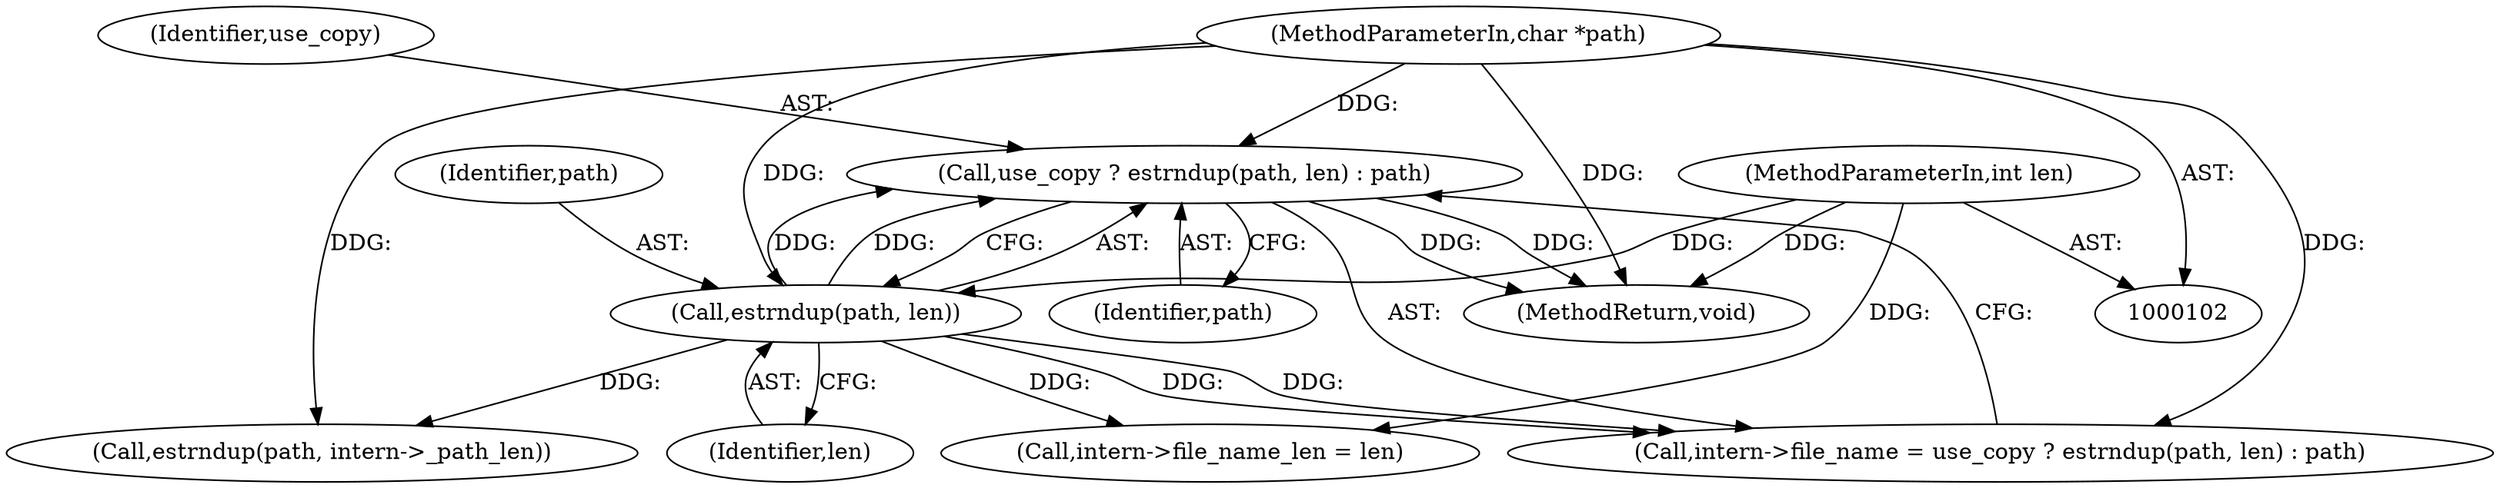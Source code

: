 digraph "0_php-src_7245bff300d3fa8bacbef7897ff080a6f1c23eba?w=1_52@API" {
"1000123" [label="(Call,use_copy ? estrndup(path, len) : path)"];
"1000125" [label="(Call,estrndup(path, len))"];
"1000104" [label="(MethodParameterIn,char *path)"];
"1000105" [label="(MethodParameterIn,int len)"];
"1000104" [label="(MethodParameterIn,char *path)"];
"1000219" [label="(Call,estrndup(path, intern->_path_len))"];
"1000125" [label="(Call,estrndup(path, len))"];
"1000124" [label="(Identifier,use_copy)"];
"1000129" [label="(Call,intern->file_name_len = len)"];
"1000127" [label="(Identifier,len)"];
"1000119" [label="(Call,intern->file_name = use_copy ? estrndup(path, len) : path)"];
"1000123" [label="(Call,use_copy ? estrndup(path, len) : path)"];
"1000128" [label="(Identifier,path)"];
"1000105" [label="(MethodParameterIn,int len)"];
"1000126" [label="(Identifier,path)"];
"1000224" [label="(MethodReturn,void)"];
"1000123" -> "1000119"  [label="AST: "];
"1000123" -> "1000125"  [label="CFG: "];
"1000123" -> "1000128"  [label="CFG: "];
"1000124" -> "1000123"  [label="AST: "];
"1000125" -> "1000123"  [label="AST: "];
"1000128" -> "1000123"  [label="AST: "];
"1000119" -> "1000123"  [label="CFG: "];
"1000123" -> "1000224"  [label="DDG: "];
"1000123" -> "1000224"  [label="DDG: "];
"1000125" -> "1000123"  [label="DDG: "];
"1000125" -> "1000123"  [label="DDG: "];
"1000104" -> "1000123"  [label="DDG: "];
"1000125" -> "1000127"  [label="CFG: "];
"1000126" -> "1000125"  [label="AST: "];
"1000127" -> "1000125"  [label="AST: "];
"1000125" -> "1000119"  [label="DDG: "];
"1000125" -> "1000119"  [label="DDG: "];
"1000104" -> "1000125"  [label="DDG: "];
"1000105" -> "1000125"  [label="DDG: "];
"1000125" -> "1000129"  [label="DDG: "];
"1000125" -> "1000219"  [label="DDG: "];
"1000104" -> "1000102"  [label="AST: "];
"1000104" -> "1000224"  [label="DDG: "];
"1000104" -> "1000119"  [label="DDG: "];
"1000104" -> "1000219"  [label="DDG: "];
"1000105" -> "1000102"  [label="AST: "];
"1000105" -> "1000224"  [label="DDG: "];
"1000105" -> "1000129"  [label="DDG: "];
}
